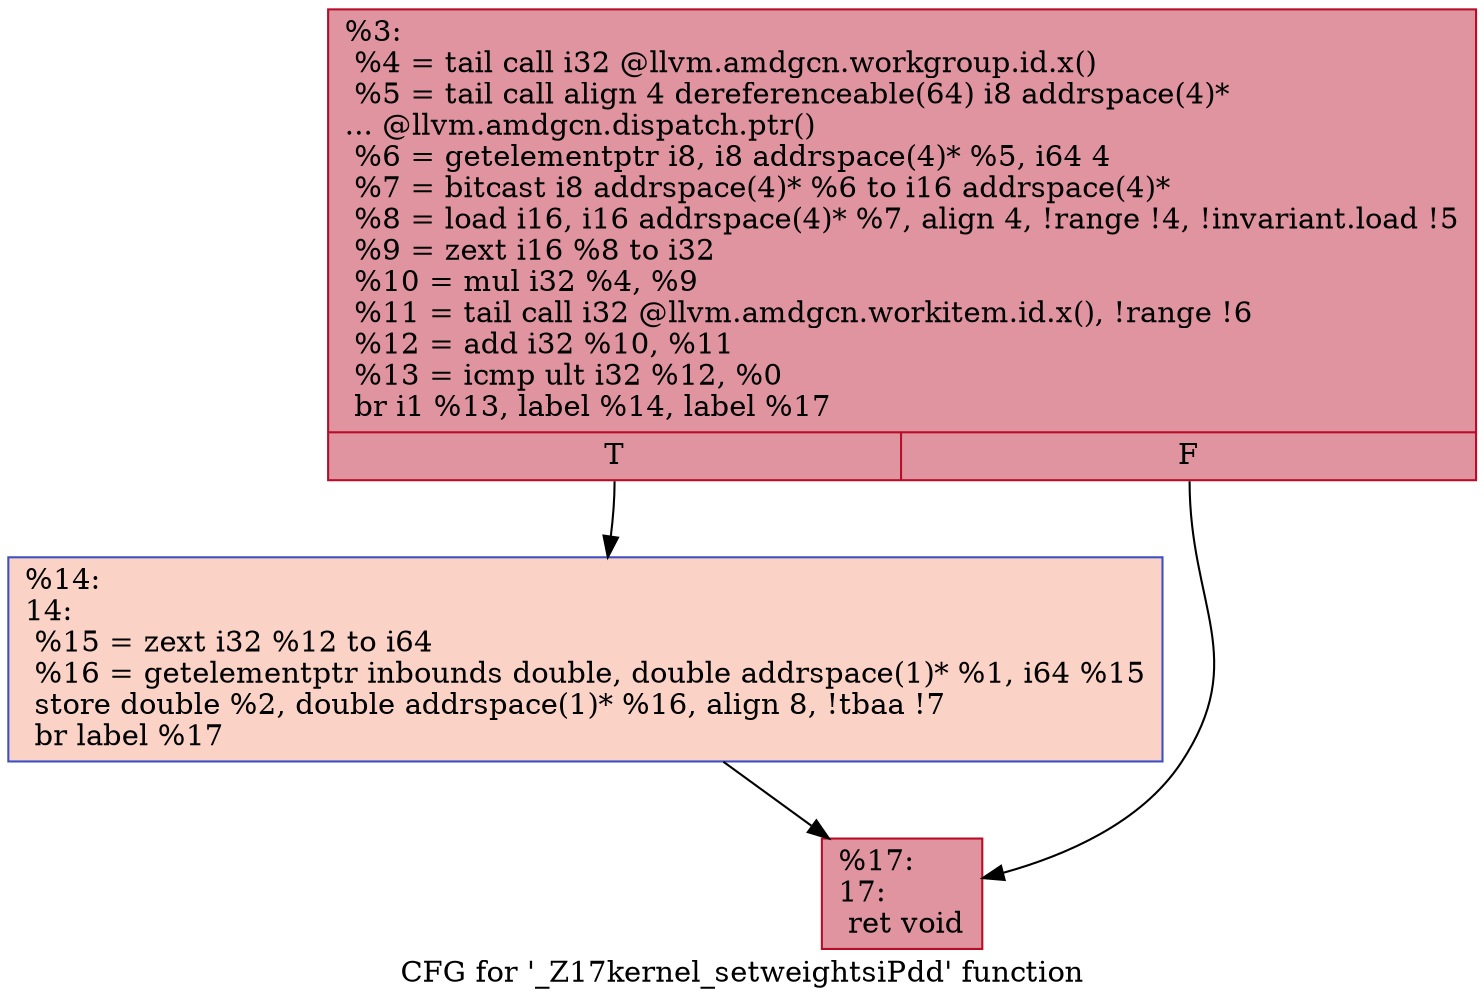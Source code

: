 digraph "CFG for '_Z17kernel_setweightsiPdd' function" {
	label="CFG for '_Z17kernel_setweightsiPdd' function";

	Node0x6189f40 [shape=record,color="#b70d28ff", style=filled, fillcolor="#b70d2870",label="{%3:\l  %4 = tail call i32 @llvm.amdgcn.workgroup.id.x()\l  %5 = tail call align 4 dereferenceable(64) i8 addrspace(4)*\l... @llvm.amdgcn.dispatch.ptr()\l  %6 = getelementptr i8, i8 addrspace(4)* %5, i64 4\l  %7 = bitcast i8 addrspace(4)* %6 to i16 addrspace(4)*\l  %8 = load i16, i16 addrspace(4)* %7, align 4, !range !4, !invariant.load !5\l  %9 = zext i16 %8 to i32\l  %10 = mul i32 %4, %9\l  %11 = tail call i32 @llvm.amdgcn.workitem.id.x(), !range !6\l  %12 = add i32 %10, %11\l  %13 = icmp ult i32 %12, %0\l  br i1 %13, label %14, label %17\l|{<s0>T|<s1>F}}"];
	Node0x6189f40:s0 -> Node0x618be10;
	Node0x6189f40:s1 -> Node0x618bea0;
	Node0x618be10 [shape=record,color="#3d50c3ff", style=filled, fillcolor="#f59c7d70",label="{%14:\l14:                                               \l  %15 = zext i32 %12 to i64\l  %16 = getelementptr inbounds double, double addrspace(1)* %1, i64 %15\l  store double %2, double addrspace(1)* %16, align 8, !tbaa !7\l  br label %17\l}"];
	Node0x618be10 -> Node0x618bea0;
	Node0x618bea0 [shape=record,color="#b70d28ff", style=filled, fillcolor="#b70d2870",label="{%17:\l17:                                               \l  ret void\l}"];
}
